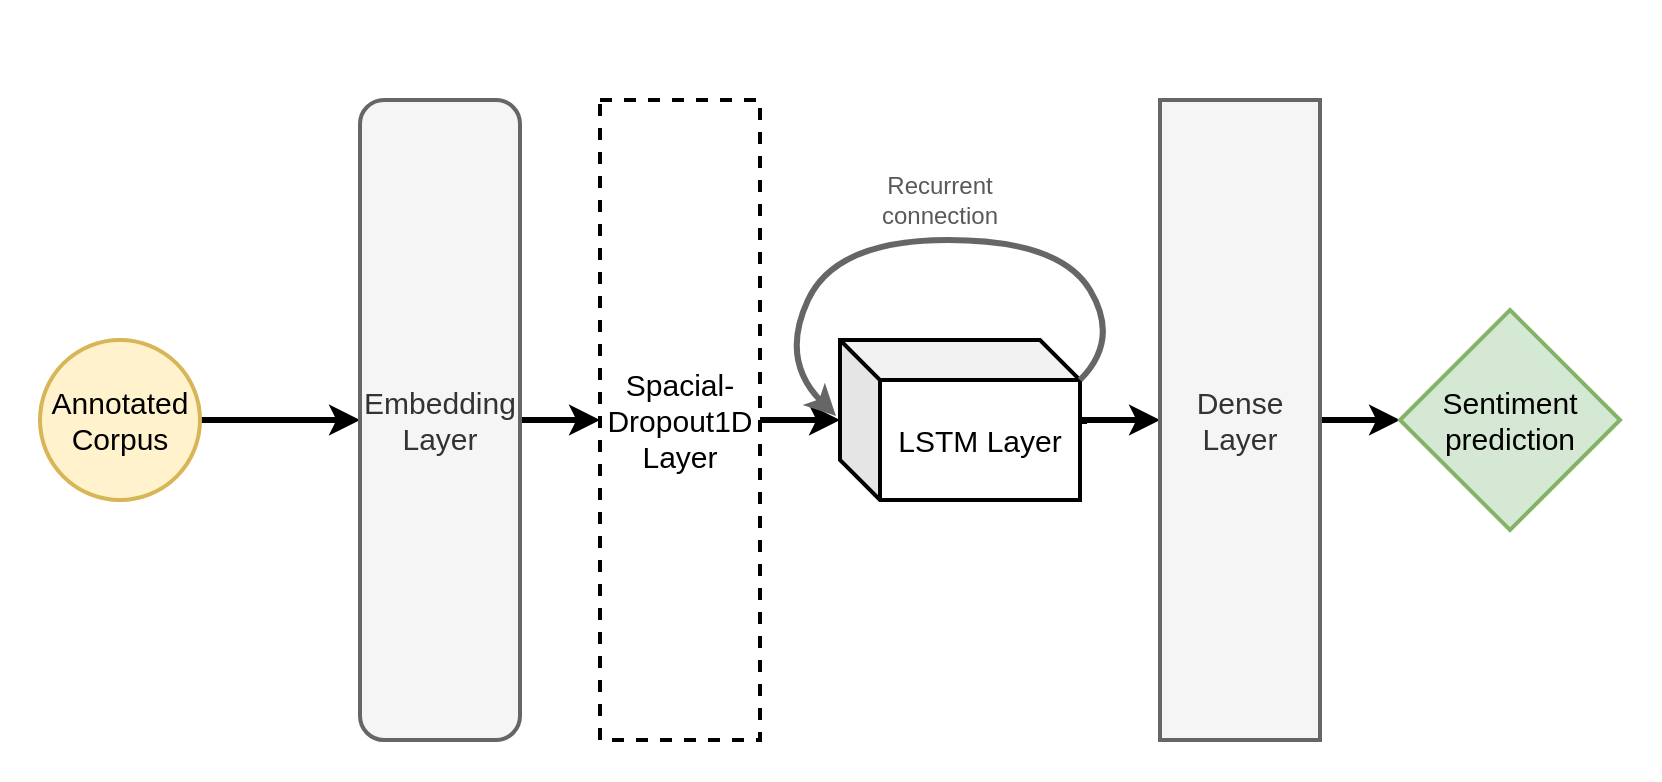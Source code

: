 <mxfile version="14.8.4" type="github">
  <diagram id="FgxprVoga50uPgCRiva-" name="Page-1">
    <mxGraphModel dx="1422" dy="791" grid="1" gridSize="10" guides="1" tooltips="1" connect="1" arrows="1" fold="1" page="1" pageScale="1" pageWidth="827" pageHeight="1169" math="0" shadow="0">
      <root>
        <mxCell id="0" />
        <mxCell id="1" parent="0" />
        <mxCell id="Z-zd4Z4Abuf2PiybZv9X-8" style="edgeStyle=orthogonalEdgeStyle;rounded=0;orthogonalLoop=1;jettySize=auto;html=1;exitX=1;exitY=0.5;exitDx=0;exitDy=0;entryX=0;entryY=0.5;entryDx=0;entryDy=0;strokeWidth=3;" edge="1" parent="1" source="Z-zd4Z4Abuf2PiybZv9X-1" target="Z-zd4Z4Abuf2PiybZv9X-2">
          <mxGeometry relative="1" as="geometry" />
        </mxCell>
        <mxCell id="Z-zd4Z4Abuf2PiybZv9X-1" value="&lt;font style=&quot;font-size: 15px&quot;&gt;Annotated Corpus&lt;/font&gt;" style="ellipse;whiteSpace=wrap;html=1;aspect=fixed;strokeWidth=2;fillColor=#fff2cc;strokeColor=#d6b656;" vertex="1" parent="1">
          <mxGeometry x="40" y="400" width="80" height="80" as="geometry" />
        </mxCell>
        <mxCell id="Z-zd4Z4Abuf2PiybZv9X-9" style="edgeStyle=orthogonalEdgeStyle;rounded=0;orthogonalLoop=1;jettySize=auto;html=1;exitX=1;exitY=0.5;exitDx=0;exitDy=0;entryX=0;entryY=0.5;entryDx=0;entryDy=0;strokeWidth=3;" edge="1" parent="1" source="Z-zd4Z4Abuf2PiybZv9X-2" target="Z-zd4Z4Abuf2PiybZv9X-3">
          <mxGeometry relative="1" as="geometry" />
        </mxCell>
        <mxCell id="Z-zd4Z4Abuf2PiybZv9X-2" value="&lt;font style=&quot;font-size: 15px&quot;&gt;Embedding Layer&lt;/font&gt;" style="rounded=1;whiteSpace=wrap;html=1;strokeWidth=2;fillColor=#f5f5f5;strokeColor=#666666;fontColor=#333333;" vertex="1" parent="1">
          <mxGeometry x="200" y="280" width="80" height="320" as="geometry" />
        </mxCell>
        <mxCell id="Z-zd4Z4Abuf2PiybZv9X-10" style="edgeStyle=orthogonalEdgeStyle;rounded=0;orthogonalLoop=1;jettySize=auto;html=1;exitX=1;exitY=0.5;exitDx=0;exitDy=0;strokeWidth=3;" edge="1" parent="1" source="Z-zd4Z4Abuf2PiybZv9X-3" target="Z-zd4Z4Abuf2PiybZv9X-4">
          <mxGeometry relative="1" as="geometry" />
        </mxCell>
        <mxCell id="Z-zd4Z4Abuf2PiybZv9X-3" value="&lt;font style=&quot;font-size: 15px&quot;&gt;Spacial-Dropout1D Layer&lt;/font&gt;" style="rounded=0;whiteSpace=wrap;html=1;strokeWidth=2;dashed=1;" vertex="1" parent="1">
          <mxGeometry x="320" y="280" width="80" height="320" as="geometry" />
        </mxCell>
        <mxCell id="Z-zd4Z4Abuf2PiybZv9X-13" style="edgeStyle=orthogonalEdgeStyle;rounded=0;orthogonalLoop=1;jettySize=auto;html=1;exitX=1.017;exitY=0.525;exitDx=0;exitDy=0;exitPerimeter=0;strokeWidth=3;" edge="1" parent="1" source="Z-zd4Z4Abuf2PiybZv9X-4" target="Z-zd4Z4Abuf2PiybZv9X-5">
          <mxGeometry relative="1" as="geometry">
            <Array as="points">
              <mxPoint x="562" y="440" />
            </Array>
          </mxGeometry>
        </mxCell>
        <mxCell id="Z-zd4Z4Abuf2PiybZv9X-4" value="&lt;font style=&quot;font-size: 15px&quot;&gt;LSTM Layer&lt;/font&gt;" style="shape=cube;whiteSpace=wrap;html=1;boundedLbl=1;backgroundOutline=1;darkOpacity=0.05;darkOpacity2=0.1;strokeWidth=2;" vertex="1" parent="1">
          <mxGeometry x="440" y="400" width="120" height="80" as="geometry" />
        </mxCell>
        <mxCell id="Z-zd4Z4Abuf2PiybZv9X-14" style="edgeStyle=orthogonalEdgeStyle;rounded=0;orthogonalLoop=1;jettySize=auto;html=1;exitX=1;exitY=0.5;exitDx=0;exitDy=0;entryX=0;entryY=0.5;entryDx=0;entryDy=0;strokeWidth=3;" edge="1" parent="1" source="Z-zd4Z4Abuf2PiybZv9X-5" target="Z-zd4Z4Abuf2PiybZv9X-7">
          <mxGeometry relative="1" as="geometry" />
        </mxCell>
        <mxCell id="Z-zd4Z4Abuf2PiybZv9X-5" value="&lt;font style=&quot;font-size: 15px&quot;&gt;Dense Layer&lt;/font&gt;" style="rounded=0;whiteSpace=wrap;html=1;strokeWidth=2;fillColor=#f5f5f5;strokeColor=#666666;fontColor=#333333;" vertex="1" parent="1">
          <mxGeometry x="600" y="280" width="80" height="320" as="geometry" />
        </mxCell>
        <mxCell id="Z-zd4Z4Abuf2PiybZv9X-7" value="&lt;font style=&quot;font-size: 15px&quot;&gt;Sentiment prediction&lt;/font&gt;" style="rhombus;whiteSpace=wrap;html=1;strokeWidth=2;fillColor=#d5e8d4;strokeColor=#82b366;" vertex="1" parent="1">
          <mxGeometry x="720" y="385" width="110" height="110" as="geometry" />
        </mxCell>
        <mxCell id="Z-zd4Z4Abuf2PiybZv9X-11" value="" style="curved=1;endArrow=classic;html=1;strokeWidth=3;entryX=-0.017;entryY=0.475;entryDx=0;entryDy=0;entryPerimeter=0;fillColor=#f5f5f5;strokeColor=#666666;" edge="1" parent="1" target="Z-zd4Z4Abuf2PiybZv9X-4">
          <mxGeometry width="50" height="50" relative="1" as="geometry">
            <mxPoint x="560" y="420" as="sourcePoint" />
            <mxPoint x="420" y="410" as="targetPoint" />
            <Array as="points">
              <mxPoint x="580" y="400" />
              <mxPoint x="550" y="350" />
              <mxPoint x="438" y="350" />
              <mxPoint x="410" y="410" />
            </Array>
          </mxGeometry>
        </mxCell>
        <mxCell id="Z-zd4Z4Abuf2PiybZv9X-15" value="&lt;font color=&quot;#595959&quot;&gt;Recurrent connection&lt;/font&gt;" style="text;html=1;strokeColor=none;fillColor=none;align=center;verticalAlign=middle;whiteSpace=wrap;rounded=0;dashed=1;" vertex="1" parent="1">
          <mxGeometry x="470" y="320" width="40" height="20" as="geometry" />
        </mxCell>
        <mxCell id="Z-zd4Z4Abuf2PiybZv9X-16" value="" style="rounded=0;whiteSpace=wrap;html=1;dashed=1;strokeWidth=2;fillColor=none;strokeColor=none;" vertex="1" parent="1">
          <mxGeometry x="20" y="230" width="830" height="390" as="geometry" />
        </mxCell>
      </root>
    </mxGraphModel>
  </diagram>
</mxfile>
